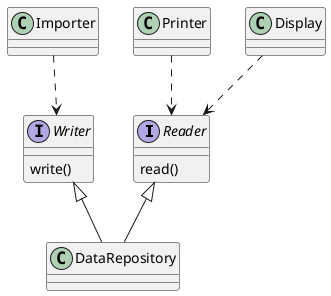 @startuml interface-segregation

interface Reader {
    read()
}

interface Writer {
    write()
}

class DataRepository

class Printer
class Display
class Importer


Importer ..> Writer
Printer ..> Reader
Display ..> Reader

Reader <|-- DataRepository
Writer <|-- DataRepository

@enduml
